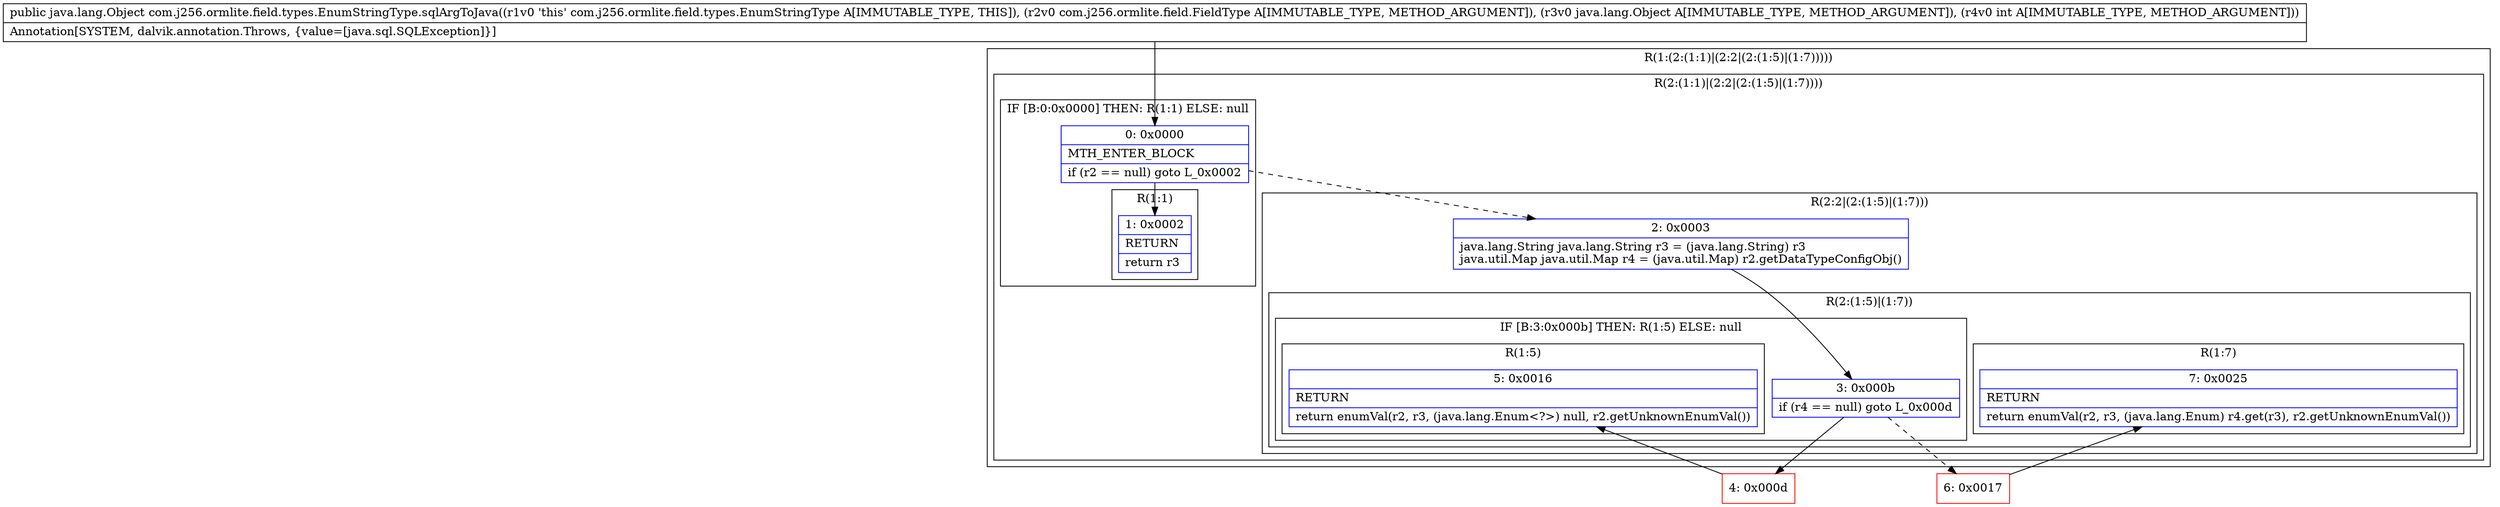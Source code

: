 digraph "CFG forcom.j256.ormlite.field.types.EnumStringType.sqlArgToJava(Lcom\/j256\/ormlite\/field\/FieldType;Ljava\/lang\/Object;I)Ljava\/lang\/Object;" {
subgraph cluster_Region_249018901 {
label = "R(1:(2:(1:1)|(2:2|(2:(1:5)|(1:7)))))";
node [shape=record,color=blue];
subgraph cluster_Region_981883704 {
label = "R(2:(1:1)|(2:2|(2:(1:5)|(1:7))))";
node [shape=record,color=blue];
subgraph cluster_IfRegion_787045617 {
label = "IF [B:0:0x0000] THEN: R(1:1) ELSE: null";
node [shape=record,color=blue];
Node_0 [shape=record,label="{0\:\ 0x0000|MTH_ENTER_BLOCK\l|if (r2 == null) goto L_0x0002\l}"];
subgraph cluster_Region_881120475 {
label = "R(1:1)";
node [shape=record,color=blue];
Node_1 [shape=record,label="{1\:\ 0x0002|RETURN\l|return r3\l}"];
}
}
subgraph cluster_Region_182267798 {
label = "R(2:2|(2:(1:5)|(1:7)))";
node [shape=record,color=blue];
Node_2 [shape=record,label="{2\:\ 0x0003|java.lang.String java.lang.String r3 = (java.lang.String) r3\ljava.util.Map java.util.Map r4 = (java.util.Map) r2.getDataTypeConfigObj()\l}"];
subgraph cluster_Region_120641356 {
label = "R(2:(1:5)|(1:7))";
node [shape=record,color=blue];
subgraph cluster_IfRegion_901928246 {
label = "IF [B:3:0x000b] THEN: R(1:5) ELSE: null";
node [shape=record,color=blue];
Node_3 [shape=record,label="{3\:\ 0x000b|if (r4 == null) goto L_0x000d\l}"];
subgraph cluster_Region_1185205062 {
label = "R(1:5)";
node [shape=record,color=blue];
Node_5 [shape=record,label="{5\:\ 0x0016|RETURN\l|return enumVal(r2, r3, (java.lang.Enum\<?\>) null, r2.getUnknownEnumVal())\l}"];
}
}
subgraph cluster_Region_1673017677 {
label = "R(1:7)";
node [shape=record,color=blue];
Node_7 [shape=record,label="{7\:\ 0x0025|RETURN\l|return enumVal(r2, r3, (java.lang.Enum) r4.get(r3), r2.getUnknownEnumVal())\l}"];
}
}
}
}
}
Node_4 [shape=record,color=red,label="{4\:\ 0x000d}"];
Node_6 [shape=record,color=red,label="{6\:\ 0x0017}"];
MethodNode[shape=record,label="{public java.lang.Object com.j256.ormlite.field.types.EnumStringType.sqlArgToJava((r1v0 'this' com.j256.ormlite.field.types.EnumStringType A[IMMUTABLE_TYPE, THIS]), (r2v0 com.j256.ormlite.field.FieldType A[IMMUTABLE_TYPE, METHOD_ARGUMENT]), (r3v0 java.lang.Object A[IMMUTABLE_TYPE, METHOD_ARGUMENT]), (r4v0 int A[IMMUTABLE_TYPE, METHOD_ARGUMENT]))  | Annotation[SYSTEM, dalvik.annotation.Throws, \{value=[java.sql.SQLException]\}]\l}"];
MethodNode -> Node_0;
Node_0 -> Node_1;
Node_0 -> Node_2[style=dashed];
Node_2 -> Node_3;
Node_3 -> Node_4;
Node_3 -> Node_6[style=dashed];
Node_4 -> Node_5;
Node_6 -> Node_7;
}

